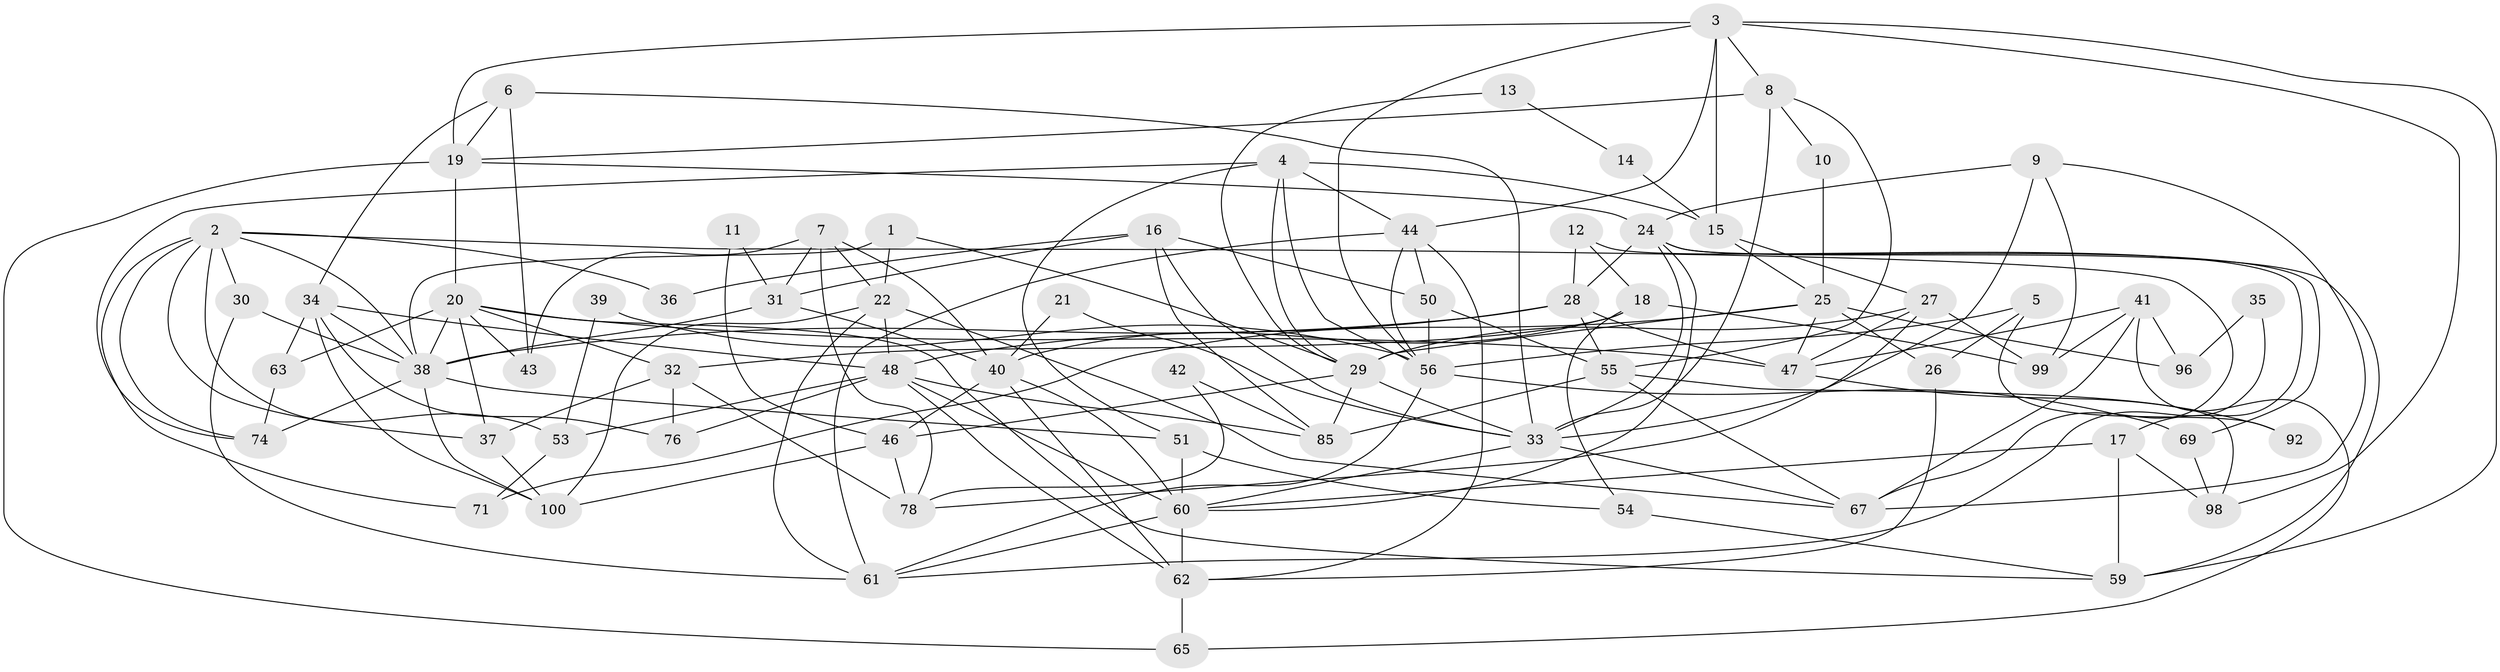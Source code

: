 // Generated by graph-tools (version 1.1) at 2025/52/02/27/25 19:52:03]
// undirected, 70 vertices, 165 edges
graph export_dot {
graph [start="1"]
  node [color=gray90,style=filled];
  1;
  2 [super="+87"];
  3 [super="+45"];
  4 [super="+68"];
  5;
  6;
  7 [super="+95"];
  8;
  9;
  10;
  11;
  12;
  13;
  14;
  15 [super="+90"];
  16 [super="+23"];
  17;
  18 [super="+83"];
  19 [super="+93"];
  20 [super="+58"];
  21;
  22 [super="+72"];
  24 [super="+82"];
  25 [super="+52"];
  26;
  27;
  28 [super="+70"];
  29 [super="+97"];
  30;
  31;
  32 [super="+84"];
  33 [super="+86"];
  34 [super="+91"];
  35;
  36;
  37;
  38 [super="+49"];
  39;
  40 [super="+77"];
  41 [super="+66"];
  42;
  43;
  44 [super="+57"];
  46;
  47 [super="+64"];
  48 [super="+80"];
  50 [super="+75"];
  51;
  53 [super="+88"];
  54 [super="+101"];
  55 [super="+73"];
  56 [super="+79"];
  59;
  60;
  61 [super="+94"];
  62 [super="+89"];
  63;
  65;
  67;
  69;
  71;
  74;
  76;
  78 [super="+81"];
  85;
  92;
  96;
  98;
  99;
  100;
  1 -- 22;
  1 -- 38;
  1 -- 29;
  2 -- 37;
  2 -- 30;
  2 -- 36;
  2 -- 74;
  2 -- 67;
  2 -- 71;
  2 -- 38;
  2 -- 53;
  3 -- 15;
  3 -- 98;
  3 -- 8;
  3 -- 56;
  3 -- 59;
  3 -- 44;
  3 -- 19;
  4 -- 29;
  4 -- 74;
  4 -- 51;
  4 -- 44;
  4 -- 56;
  4 -- 15;
  5 -- 56;
  5 -- 26;
  5 -- 92;
  6 -- 43;
  6 -- 33;
  6 -- 19;
  6 -- 34;
  7 -- 31;
  7 -- 22;
  7 -- 40;
  7 -- 43;
  7 -- 78;
  8 -- 10;
  8 -- 33;
  8 -- 55;
  8 -- 19;
  9 -- 99;
  9 -- 67;
  9 -- 24;
  9 -- 33;
  10 -- 25;
  11 -- 46;
  11 -- 31;
  12 -- 17;
  12 -- 18;
  12 -- 28;
  13 -- 29;
  13 -- 14;
  14 -- 15 [weight=2];
  15 -- 27;
  15 -- 25;
  16 -- 50;
  16 -- 85;
  16 -- 31;
  16 -- 36;
  16 -- 33;
  17 -- 59;
  17 -- 60;
  17 -- 98;
  18 -- 54;
  18 -- 32;
  18 -- 99;
  18 -- 40;
  19 -- 65;
  19 -- 24;
  19 -- 20;
  20 -- 38;
  20 -- 37;
  20 -- 43;
  20 -- 59;
  20 -- 47;
  20 -- 63;
  20 -- 32;
  21 -- 40;
  21 -- 33;
  22 -- 100;
  22 -- 61;
  22 -- 48;
  22 -- 67;
  24 -- 69;
  24 -- 28;
  24 -- 59;
  24 -- 60;
  24 -- 33;
  25 -- 26;
  25 -- 71;
  25 -- 47;
  25 -- 96;
  25 -- 29;
  26 -- 62;
  27 -- 78;
  27 -- 47 [weight=2];
  27 -- 99;
  27 -- 29;
  28 -- 55;
  28 -- 48;
  28 -- 38;
  28 -- 47;
  29 -- 85;
  29 -- 46;
  29 -- 33;
  30 -- 61;
  30 -- 38;
  31 -- 38;
  31 -- 40;
  32 -- 76;
  32 -- 78 [weight=2];
  32 -- 37;
  33 -- 67;
  33 -- 60;
  34 -- 38;
  34 -- 76;
  34 -- 48;
  34 -- 100;
  34 -- 63;
  35 -- 96;
  35 -- 61;
  37 -- 100;
  38 -- 51;
  38 -- 100;
  38 -- 74;
  39 -- 56;
  39 -- 53;
  40 -- 46;
  40 -- 62;
  40 -- 60;
  41 -- 65;
  41 -- 96;
  41 -- 99;
  41 -- 67;
  41 -- 47;
  42 -- 85;
  42 -- 78;
  44 -- 62;
  44 -- 56;
  44 -- 61;
  44 -- 50;
  46 -- 100;
  46 -- 78;
  47 -- 92;
  48 -- 53;
  48 -- 60;
  48 -- 62;
  48 -- 85;
  48 -- 76;
  50 -- 55;
  50 -- 56;
  51 -- 60;
  51 -- 54;
  53 -- 71;
  54 -- 59;
  55 -- 67;
  55 -- 98;
  55 -- 85;
  56 -- 69;
  56 -- 61;
  60 -- 61;
  60 -- 62;
  62 -- 65;
  63 -- 74;
  69 -- 98;
}
